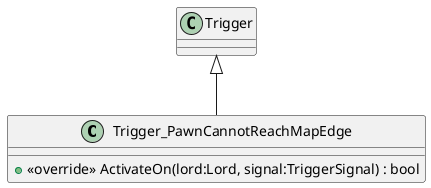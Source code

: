 @startuml
class Trigger_PawnCannotReachMapEdge {
    + <<override>> ActivateOn(lord:Lord, signal:TriggerSignal) : bool
}
Trigger <|-- Trigger_PawnCannotReachMapEdge
@enduml
